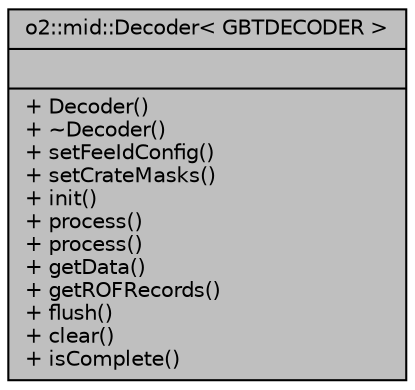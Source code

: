 digraph "o2::mid::Decoder&lt; GBTDECODER &gt;"
{
 // INTERACTIVE_SVG=YES
  bgcolor="transparent";
  edge [fontname="Helvetica",fontsize="10",labelfontname="Helvetica",labelfontsize="10"];
  node [fontname="Helvetica",fontsize="10",shape=record];
  Node1 [label="{o2::mid::Decoder\< GBTDECODER \>\n||+ Decoder()\l+ ~Decoder()\l+ setFeeIdConfig()\l+ setCrateMasks()\l+ init()\l+ process()\l+ process()\l+ getData()\l+ getROFRecords()\l+ flush()\l+ clear()\l+ isComplete()\l}",height=0.2,width=0.4,color="black", fillcolor="grey75", style="filled", fontcolor="black"];
}
